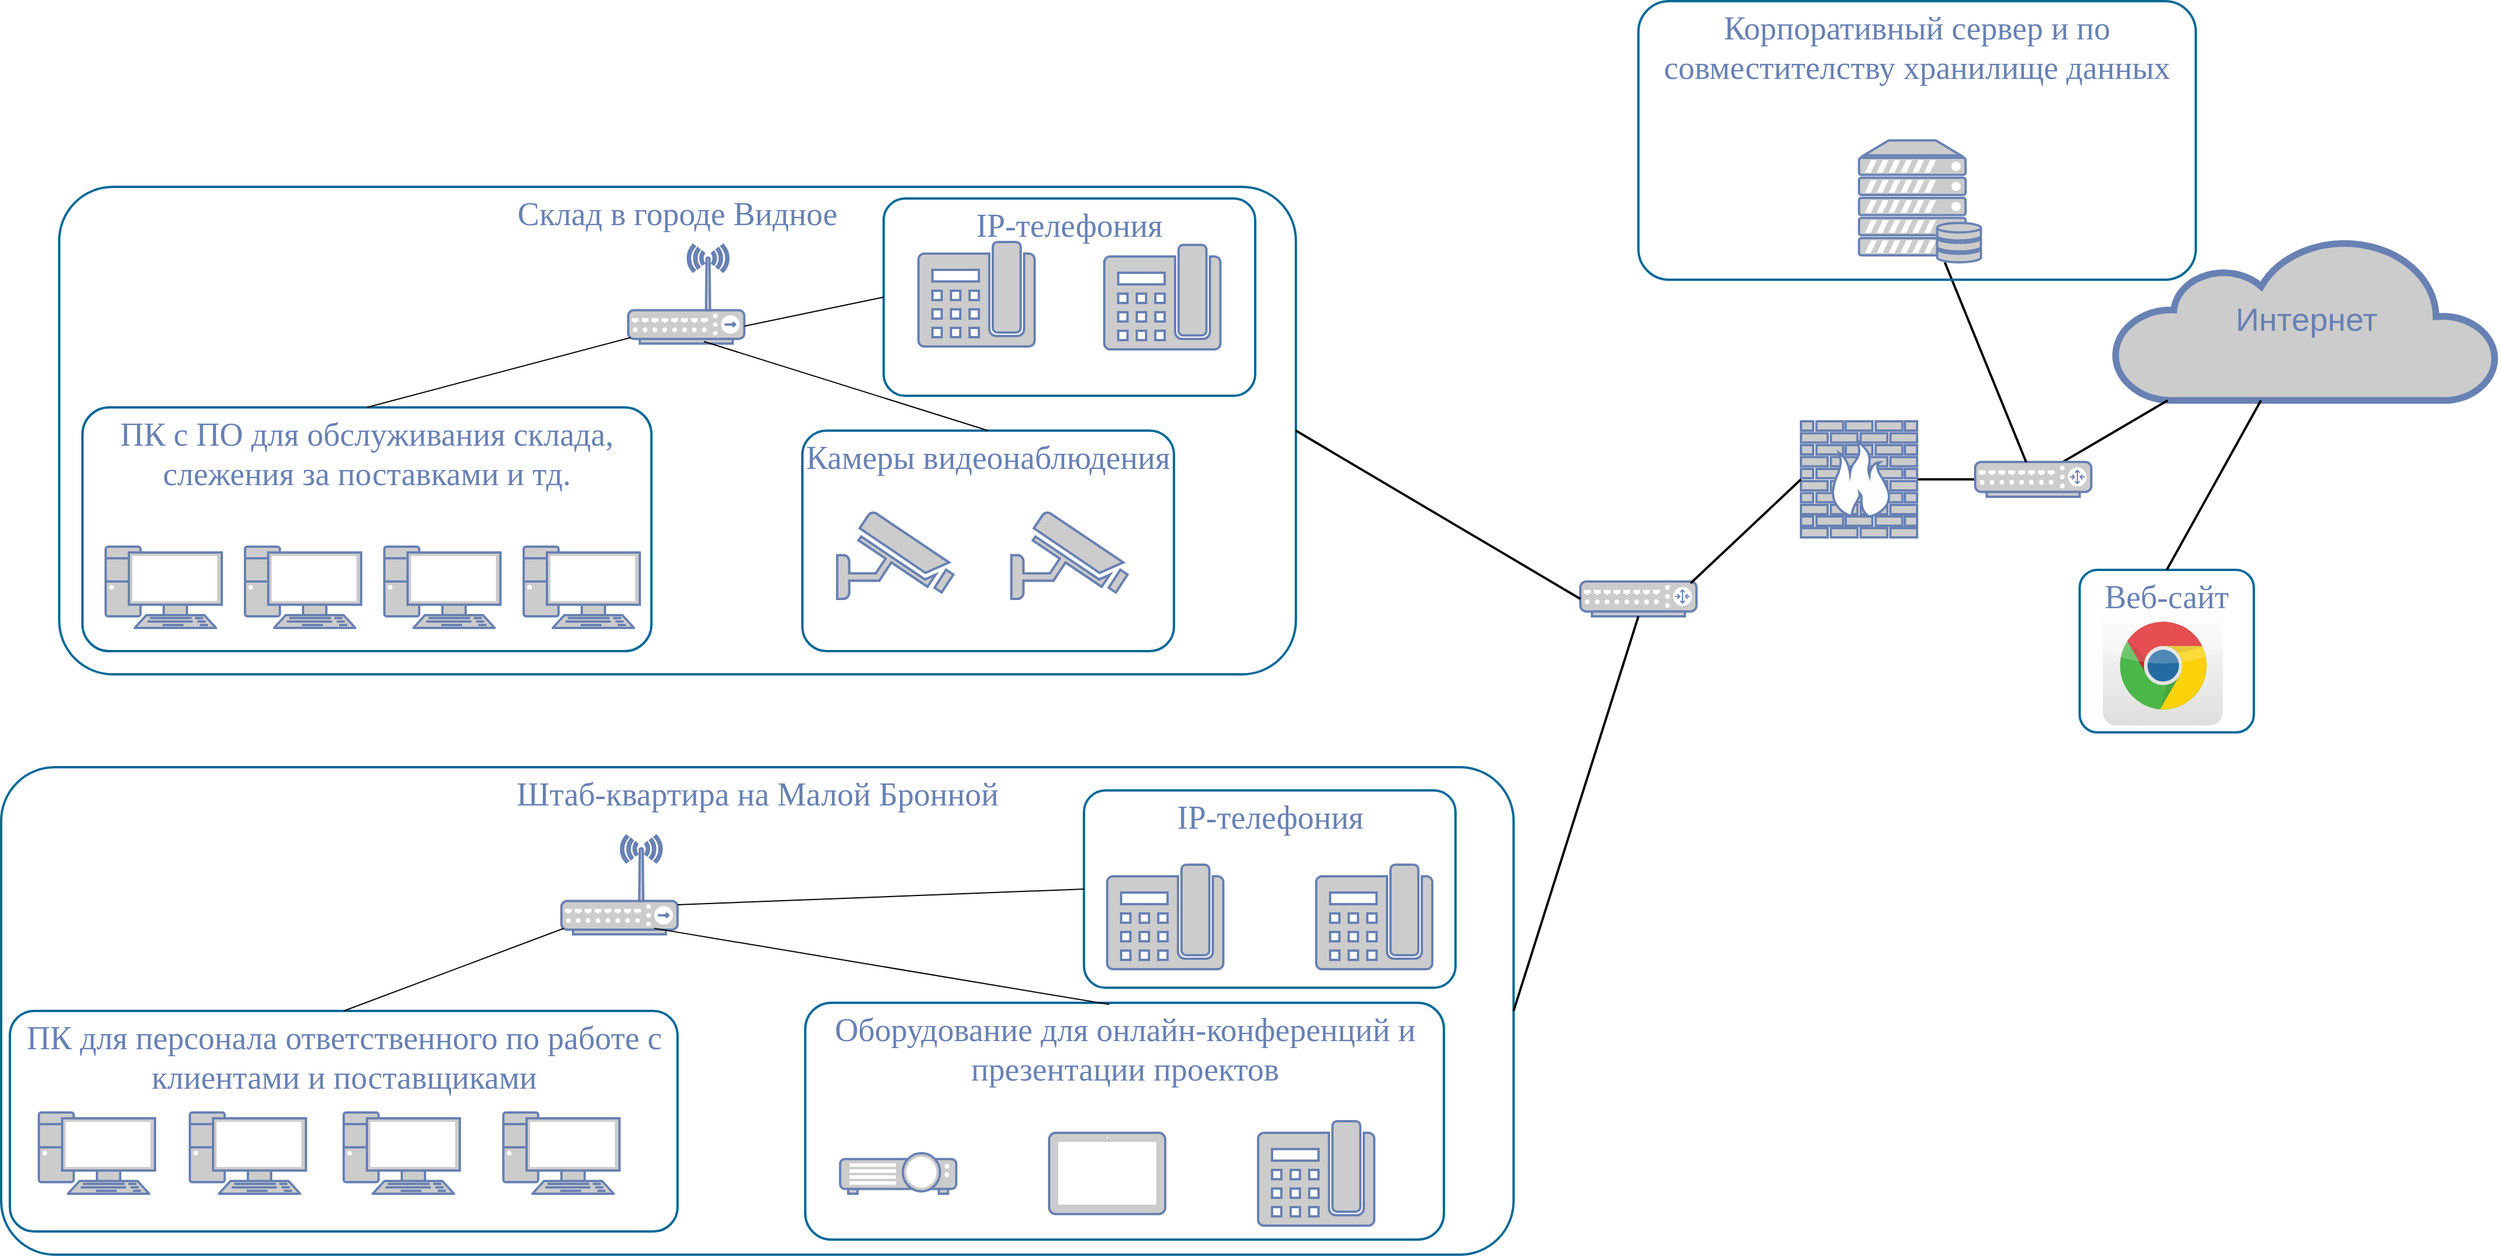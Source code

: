 <mxfile version="20.3.2" type="github"><diagram name="Page-1" id="bfe91b75-5d2c-26a0-9c1d-138518896778"><mxGraphModel dx="1117" dy="1705" grid="1" gridSize="10" guides="1" tooltips="1" connect="1" arrows="1" fold="1" page="1" pageScale="1" pageWidth="1100" pageHeight="850" background="none" math="0" shadow="0"><root><mxCell id="0"/><mxCell id="1" parent="0"/><mxCell id="7c3789c024ecab99-78" value="Штаб-квартира на Малой Бронной" style="rounded=1;whiteSpace=wrap;html=1;shadow=0;comic=0;strokeColor=#036897;strokeWidth=2;fillColor=none;fontFamily=Verdana;fontSize=28;fontColor=#6881B3;align=center;arcSize=11;verticalAlign=top;" parent="1" vertex="1"><mxGeometry x="20" y="590" width="1302.5" height="420" as="geometry"/></mxCell><mxCell id="7c3789c024ecab99-55" style="edgeStyle=none;html=1;labelBackgroundColor=none;endArrow=none;endFill=0;strokeWidth=2;fontFamily=Verdana;fontSize=28;fontColor=#6881B3;" parent="1" source="7c3789c024ecab99-8" target="7c3789c024ecab99-54" edge="1"><mxGeometry relative="1" as="geometry"><mxPoint x="1740" y="282.0" as="targetPoint"/></mxGeometry></mxCell><mxCell id="7c3789c024ecab99-8" value="" style="fontColor=#0066CC;verticalAlign=top;verticalLabelPosition=bottom;labelPosition=center;align=center;html=1;fillColor=#CCCCCC;strokeColor=#6881B3;gradientColor=none;gradientDirection=north;strokeWidth=2;shape=mxgraph.networks.firewall;rounded=0;shadow=0;comic=0;" parent="1" vertex="1"><mxGeometry x="1570" y="292" width="100" height="100" as="geometry"/></mxCell><mxCell id="7c3789c024ecab99-1" value="" style="fontColor=#0066CC;verticalAlign=top;verticalLabelPosition=bottom;labelPosition=center;align=center;html=1;fillColor=#CCCCCC;strokeColor=#6881B3;gradientColor=none;gradientDirection=north;strokeWidth=2;shape=mxgraph.networks.pc;rounded=0;shadow=0;comic=0;" parent="1" vertex="1"><mxGeometry x="52.5" y="887.5" width="100" height="70" as="geometry"/></mxCell><mxCell id="7c3789c024ecab99-2" value="" style="fontColor=#0066CC;verticalAlign=top;verticalLabelPosition=bottom;labelPosition=center;align=center;html=1;fillColor=#CCCCCC;strokeColor=#6881B3;gradientColor=none;gradientDirection=north;strokeWidth=2;shape=mxgraph.networks.pc;rounded=0;shadow=0;comic=0;" parent="1" vertex="1"><mxGeometry x="182.5" y="887.5" width="100" height="70" as="geometry"/></mxCell><mxCell id="7c3789c024ecab99-3" value="" style="fontColor=#0066CC;verticalAlign=top;verticalLabelPosition=bottom;labelPosition=center;align=center;html=1;fillColor=#CCCCCC;strokeColor=#6881B3;gradientColor=none;gradientDirection=north;strokeWidth=2;shape=mxgraph.networks.pc;rounded=0;shadow=0;comic=0;" parent="1" vertex="1"><mxGeometry x="315.0" y="887.5" width="100" height="70" as="geometry"/></mxCell><mxCell id="7c3789c024ecab99-9" value="" style="fontColor=#0066CC;verticalAlign=top;verticalLabelPosition=bottom;labelPosition=center;align=center;html=1;fillColor=#CCCCCC;strokeColor=#6881B3;gradientColor=none;gradientDirection=north;strokeWidth=2;shape=mxgraph.networks.wireless_hub;rounded=0;shadow=0;comic=0;" parent="1" vertex="1"><mxGeometry x="502.5" y="649" width="100" height="85" as="geometry"/></mxCell><mxCell id="7c3789c024ecab99-53" value="Интернет" style="html=1;fillColor=#CCCCCC;strokeColor=#6881B3;gradientColor=none;gradientDirection=north;strokeWidth=2;shape=mxgraph.networks.cloud;fontColor=#6881B3;rounded=0;shadow=0;comic=0;align=center;fontSize=28;" parent="1" vertex="1"><mxGeometry x="1840" y="134" width="330" height="140" as="geometry"/></mxCell><mxCell id="7c3789c024ecab99-56" style="edgeStyle=none;html=1;labelBackgroundColor=none;endArrow=none;endFill=0;strokeWidth=2;fontFamily=Verdana;fontSize=28;fontColor=#6881B3;" parent="1" source="7c3789c024ecab99-54" target="7c3789c024ecab99-53" edge="1"><mxGeometry relative="1" as="geometry"/></mxCell><mxCell id="7c3789c024ecab99-54" value="" style="fontColor=#0066CC;verticalAlign=top;verticalLabelPosition=bottom;labelPosition=center;align=center;html=1;fillColor=#CCCCCC;strokeColor=#6881B3;gradientColor=none;gradientDirection=north;strokeWidth=2;shape=mxgraph.networks.router;rounded=0;shadow=0;comic=0;" parent="1" vertex="1"><mxGeometry x="1720" y="327" width="100" height="30" as="geometry"/></mxCell><mxCell id="7c3789c024ecab99-59" style="edgeStyle=none;html=1;labelBackgroundColor=none;endArrow=none;endFill=0;strokeWidth=2;fontFamily=Verdana;fontSize=28;fontColor=#6881B3;" parent="1" source="7c3789c024ecab99-58" target="7c3789c024ecab99-54" edge="1"><mxGeometry relative="1" as="geometry"><mxPoint x="1650" y="272" as="targetPoint"/></mxGeometry></mxCell><mxCell id="7c3789c024ecab99-58" value="" style="fontColor=#0066CC;verticalAlign=top;verticalLabelPosition=bottom;labelPosition=center;align=center;html=1;fillColor=#CCCCCC;strokeColor=#6881B3;gradientColor=none;gradientDirection=north;strokeWidth=2;shape=mxgraph.networks.server_storage;rounded=0;shadow=0;comic=0;" parent="1" vertex="1"><mxGeometry x="1620" y="50" width="105" height="105" as="geometry"/></mxCell><mxCell id="4l_jCviNUbWaywGvzGt9-1" value="Склад в городе Видное" style="rounded=1;whiteSpace=wrap;html=1;shadow=0;comic=0;strokeColor=#036897;strokeWidth=2;fillColor=none;fontFamily=Verdana;fontSize=28;fontColor=#6881B3;align=center;arcSize=11;verticalAlign=top;" parent="1" vertex="1"><mxGeometry x="70" y="90" width="1065" height="420" as="geometry"/></mxCell><mxCell id="4l_jCviNUbWaywGvzGt9-2" value="" style="fontColor=#0066CC;verticalAlign=top;verticalLabelPosition=bottom;labelPosition=center;align=center;html=1;fillColor=#CCCCCC;strokeColor=#6881B3;gradientColor=none;gradientDirection=north;strokeWidth=2;shape=mxgraph.networks.wireless_hub;rounded=0;shadow=0;comic=0;" parent="1" vertex="1"><mxGeometry x="560.0" y="140" width="100" height="85" as="geometry"/></mxCell><mxCell id="4l_jCviNUbWaywGvzGt9-3" value="" style="fontColor=#0066CC;verticalAlign=top;verticalLabelPosition=bottom;labelPosition=center;align=center;html=1;outlineConnect=0;fillColor=#CCCCCC;strokeColor=#6881B3;gradientColor=none;gradientDirection=north;strokeWidth=2;shape=mxgraph.networks.security_camera;" parent="1" vertex="1"><mxGeometry x="740" y="370" width="100" height="75" as="geometry"/></mxCell><mxCell id="4l_jCviNUbWaywGvzGt9-4" value="Камеры видеонаблюдения" style="rounded=1;whiteSpace=wrap;html=1;shadow=0;comic=0;strokeColor=#036897;strokeWidth=2;fillColor=none;fontFamily=Verdana;fontSize=28;fontColor=#6881B3;align=center;arcSize=11;verticalAlign=top;" parent="1" vertex="1"><mxGeometry x="710" y="300" width="320" height="190" as="geometry"/></mxCell><mxCell id="4l_jCviNUbWaywGvzGt9-5" value="" style="fontColor=#0066CC;verticalAlign=top;verticalLabelPosition=bottom;labelPosition=center;align=center;html=1;outlineConnect=0;fillColor=#CCCCCC;strokeColor=#6881B3;gradientColor=none;gradientDirection=north;strokeWidth=2;shape=mxgraph.networks.security_camera;" parent="1" vertex="1"><mxGeometry x="890" y="370" width="100" height="75" as="geometry"/></mxCell><mxCell id="4l_jCviNUbWaywGvzGt9-9" value="" style="endArrow=none;html=1;rounded=0;entryX=0.652;entryY=0.979;entryDx=0;entryDy=0;entryPerimeter=0;exitX=0.5;exitY=0;exitDx=0;exitDy=0;" parent="1" source="4l_jCviNUbWaywGvzGt9-4" target="4l_jCviNUbWaywGvzGt9-2" edge="1"><mxGeometry width="50" height="50" relative="1" as="geometry"><mxPoint x="420" y="620" as="sourcePoint"/><mxPoint x="470" y="570" as="targetPoint"/></mxGeometry></mxCell><mxCell id="4l_jCviNUbWaywGvzGt9-10" value="" style="fontColor=#0066CC;verticalAlign=top;verticalLabelPosition=bottom;labelPosition=center;align=center;html=1;fillColor=#CCCCCC;strokeColor=#6881B3;gradientColor=none;gradientDirection=north;strokeWidth=2;shape=mxgraph.networks.pc;rounded=0;shadow=0;comic=0;" parent="1" vertex="1"><mxGeometry x="110.0" y="400" width="100" height="70" as="geometry"/></mxCell><mxCell id="4l_jCviNUbWaywGvzGt9-12" value="" style="fontColor=#0066CC;verticalAlign=top;verticalLabelPosition=bottom;labelPosition=center;align=center;html=1;fillColor=#CCCCCC;strokeColor=#6881B3;gradientColor=none;gradientDirection=north;strokeWidth=2;shape=mxgraph.networks.pc;rounded=0;shadow=0;comic=0;" parent="1" vertex="1"><mxGeometry x="230.0" y="400" width="100" height="70" as="geometry"/></mxCell><mxCell id="4l_jCviNUbWaywGvzGt9-13" value="" style="fontColor=#0066CC;verticalAlign=top;verticalLabelPosition=bottom;labelPosition=center;align=center;html=1;fillColor=#CCCCCC;strokeColor=#6881B3;gradientColor=none;gradientDirection=north;strokeWidth=2;shape=mxgraph.networks.pc;rounded=0;shadow=0;comic=0;" parent="1" vertex="1"><mxGeometry x="350.0" y="400" width="100" height="70" as="geometry"/></mxCell><mxCell id="4l_jCviNUbWaywGvzGt9-14" value="ПК с ПО для обслуживания склада, слежения за поставками и тд." style="rounded=1;whiteSpace=wrap;html=1;shadow=0;comic=0;strokeColor=#036897;strokeWidth=2;fillColor=none;fontFamily=Verdana;fontSize=28;fontColor=#6881B3;align=center;arcSize=11;verticalAlign=top;" parent="1" vertex="1"><mxGeometry x="90" y="280" width="490" height="210" as="geometry"/></mxCell><mxCell id="4l_jCviNUbWaywGvzGt9-15" value="" style="fontColor=#0066CC;verticalAlign=top;verticalLabelPosition=bottom;labelPosition=center;align=center;html=1;fillColor=#CCCCCC;strokeColor=#6881B3;gradientColor=none;gradientDirection=north;strokeWidth=2;shape=mxgraph.networks.pc;rounded=0;shadow=0;comic=0;" parent="1" vertex="1"><mxGeometry x="470.0" y="400" width="100" height="70" as="geometry"/></mxCell><mxCell id="4l_jCviNUbWaywGvzGt9-16" value="" style="endArrow=none;html=1;rounded=0;entryX=0.5;entryY=0;entryDx=0;entryDy=0;exitX=0.02;exitY=0.94;exitDx=0;exitDy=0;exitPerimeter=0;" parent="1" source="4l_jCviNUbWaywGvzGt9-2" target="4l_jCviNUbWaywGvzGt9-14" edge="1"><mxGeometry width="50" height="50" relative="1" as="geometry"><mxPoint x="540" y="246.79" as="sourcePoint"/><mxPoint x="295.2" y="170.005" as="targetPoint"/></mxGeometry></mxCell><mxCell id="4l_jCviNUbWaywGvzGt9-17" value="" style="fontColor=#0066CC;verticalAlign=top;verticalLabelPosition=bottom;labelPosition=center;align=center;html=1;outlineConnect=0;fillColor=#CCCCCC;strokeColor=#6881B3;gradientColor=none;gradientDirection=north;strokeWidth=2;shape=mxgraph.networks.phone_2;" parent="1" vertex="1"><mxGeometry x="810" y="137.5" width="100" height="90" as="geometry"/></mxCell><mxCell id="4l_jCviNUbWaywGvzGt9-18" value="" style="fontColor=#0066CC;verticalAlign=top;verticalLabelPosition=bottom;labelPosition=center;align=center;html=1;outlineConnect=0;fillColor=#CCCCCC;strokeColor=#6881B3;gradientColor=none;gradientDirection=north;strokeWidth=2;shape=mxgraph.networks.phone_2;" parent="1" vertex="1"><mxGeometry x="970" y="140" width="100" height="90" as="geometry"/></mxCell><mxCell id="4l_jCviNUbWaywGvzGt9-19" value="IP-телефония" style="rounded=1;whiteSpace=wrap;html=1;shadow=0;comic=0;strokeColor=#036897;strokeWidth=2;fillColor=none;fontFamily=Verdana;fontSize=28;fontColor=#6881B3;align=center;arcSize=11;verticalAlign=top;" parent="1" vertex="1"><mxGeometry x="780" y="100" width="320" height="170" as="geometry"/></mxCell><mxCell id="4l_jCviNUbWaywGvzGt9-20" value="" style="endArrow=none;html=1;rounded=0;exitX=0;exitY=0.5;exitDx=0;exitDy=0;" parent="1" source="4l_jCviNUbWaywGvzGt9-19" edge="1"><mxGeometry width="50" height="50" relative="1" as="geometry"><mxPoint x="904.8" y="286.79" as="sourcePoint"/><mxPoint x="660" y="210" as="targetPoint"/></mxGeometry></mxCell><mxCell id="4l_jCviNUbWaywGvzGt9-21" value="IP-телефония" style="rounded=1;whiteSpace=wrap;html=1;shadow=0;comic=0;strokeColor=#036897;strokeWidth=2;fillColor=none;fontFamily=Verdana;fontSize=28;fontColor=#6881B3;align=center;arcSize=11;verticalAlign=top;" parent="1" vertex="1"><mxGeometry x="952.5" y="610" width="320" height="170" as="geometry"/></mxCell><mxCell id="4l_jCviNUbWaywGvzGt9-24" value="" style="fontColor=#0066CC;verticalAlign=top;verticalLabelPosition=bottom;labelPosition=center;align=center;html=1;outlineConnect=0;fillColor=#CCCCCC;strokeColor=#6881B3;gradientColor=none;gradientDirection=north;strokeWidth=2;shape=mxgraph.networks.phone_2;" parent="1" vertex="1"><mxGeometry x="972.5" y="674" width="100" height="90" as="geometry"/></mxCell><mxCell id="4l_jCviNUbWaywGvzGt9-25" value="" style="fontColor=#0066CC;verticalAlign=top;verticalLabelPosition=bottom;labelPosition=center;align=center;html=1;outlineConnect=0;fillColor=#CCCCCC;strokeColor=#6881B3;gradientColor=none;gradientDirection=north;strokeWidth=2;shape=mxgraph.networks.phone_2;" parent="1" vertex="1"><mxGeometry x="1152.5" y="674" width="100" height="90" as="geometry"/></mxCell><mxCell id="4l_jCviNUbWaywGvzGt9-26" value="ПК для персонала ответственного по работе с клиентами и поставщиками" style="rounded=1;whiteSpace=wrap;html=1;shadow=0;comic=0;strokeColor=#036897;strokeWidth=2;fillColor=none;fontFamily=Verdana;fontSize=28;fontColor=#6881B3;align=center;arcSize=11;verticalAlign=top;" parent="1" vertex="1"><mxGeometry x="27.5" y="800" width="575" height="190" as="geometry"/></mxCell><mxCell id="4l_jCviNUbWaywGvzGt9-27" value="" style="fontColor=#0066CC;verticalAlign=top;verticalLabelPosition=bottom;labelPosition=center;align=center;html=1;fillColor=#CCCCCC;strokeColor=#6881B3;gradientColor=none;gradientDirection=north;strokeWidth=2;shape=mxgraph.networks.pc;rounded=0;shadow=0;comic=0;" parent="1" vertex="1"><mxGeometry x="452.5" y="887.5" width="100" height="70" as="geometry"/></mxCell><mxCell id="4l_jCviNUbWaywGvzGt9-28" value="" style="endArrow=none;html=1;rounded=0;exitX=0.5;exitY=0;exitDx=0;exitDy=0;entryX=0.02;entryY=0.94;entryDx=0;entryDy=0;entryPerimeter=0;" parent="1" source="4l_jCviNUbWaywGvzGt9-26" target="7c3789c024ecab99-9" edge="1"><mxGeometry width="50" height="50" relative="1" as="geometry"><mxPoint x="632.5" y="780" as="sourcePoint"/><mxPoint x="682.5" y="730" as="targetPoint"/></mxGeometry></mxCell><mxCell id="4l_jCviNUbWaywGvzGt9-29" value="" style="fontColor=#0066CC;verticalAlign=top;verticalLabelPosition=bottom;labelPosition=center;align=center;html=1;outlineConnect=0;fillColor=#CCCCCC;strokeColor=#6881B3;gradientColor=none;gradientDirection=north;strokeWidth=2;shape=mxgraph.networks.video_projector;" parent="1" vertex="1"><mxGeometry x="742.5" y="922.5" width="100" height="35" as="geometry"/></mxCell><mxCell id="4l_jCviNUbWaywGvzGt9-30" value="" style="fontColor=#0066CC;verticalAlign=top;verticalLabelPosition=bottom;labelPosition=center;align=center;html=1;outlineConnect=0;fillColor=#CCCCCC;strokeColor=#6881B3;gradientColor=none;gradientDirection=north;strokeWidth=2;shape=mxgraph.networks.tablet;" parent="1" vertex="1"><mxGeometry x="922.5" y="905" width="100" height="70" as="geometry"/></mxCell><mxCell id="4l_jCviNUbWaywGvzGt9-31" value="" style="fontColor=#0066CC;verticalAlign=top;verticalLabelPosition=bottom;labelPosition=center;align=center;html=1;outlineConnect=0;fillColor=#CCCCCC;strokeColor=#6881B3;gradientColor=none;gradientDirection=north;strokeWidth=2;shape=mxgraph.networks.phone_2;" parent="1" vertex="1"><mxGeometry x="1102.5" y="895" width="100" height="90" as="geometry"/></mxCell><mxCell id="4l_jCviNUbWaywGvzGt9-32" value="Оборудование для онлайн-конференций и презентации проектов" style="rounded=1;whiteSpace=wrap;html=1;shadow=0;comic=0;strokeColor=#036897;strokeWidth=2;fillColor=none;fontFamily=Verdana;fontSize=28;fontColor=#6881B3;align=center;arcSize=11;verticalAlign=top;" parent="1" vertex="1"><mxGeometry x="712.5" y="793" width="550" height="204" as="geometry"/></mxCell><mxCell id="4l_jCviNUbWaywGvzGt9-34" value="" style="endArrow=none;html=1;rounded=0;exitX=0.8;exitY=0.939;exitDx=0;exitDy=0;entryX=0.476;entryY=0.007;entryDx=0;entryDy=0;entryPerimeter=0;exitPerimeter=0;" parent="1" source="7c3789c024ecab99-9" target="4l_jCviNUbWaywGvzGt9-32" edge="1"><mxGeometry width="50" height="50" relative="1" as="geometry"><mxPoint x="633" y="807" as="sourcePoint"/><mxPoint x="822.5" y="735.9" as="targetPoint"/></mxGeometry></mxCell><mxCell id="4l_jCviNUbWaywGvzGt9-35" value="" style="fontColor=#0066CC;verticalAlign=top;verticalLabelPosition=bottom;labelPosition=center;align=center;html=1;fillColor=#CCCCCC;strokeColor=#6881B3;gradientColor=none;gradientDirection=north;strokeWidth=2;shape=mxgraph.networks.router;rounded=0;shadow=0;comic=0;" parent="1" vertex="1"><mxGeometry x="1380" y="430" width="100" height="30" as="geometry"/></mxCell><mxCell id="4l_jCviNUbWaywGvzGt9-40" value="Корпоративный сервер и по совместителству хранилище данных" style="rounded=1;whiteSpace=wrap;html=1;shadow=0;comic=0;strokeColor=#036897;strokeWidth=2;fillColor=none;fontFamily=Verdana;fontSize=28;fontColor=#6881B3;align=center;arcSize=11;verticalAlign=top;" parent="1" vertex="1"><mxGeometry x="1430" y="-70" width="480" height="240" as="geometry"/></mxCell><mxCell id="4l_jCviNUbWaywGvzGt9-41" style="edgeStyle=none;html=1;labelBackgroundColor=none;endArrow=none;endFill=0;strokeWidth=2;fontFamily=Verdana;fontSize=28;fontColor=#6881B3;exitX=1;exitY=0.5;exitDx=0;exitDy=0;entryX=0.5;entryY=1;entryDx=0;entryDy=0;entryPerimeter=0;" parent="1" source="7c3789c024ecab99-78" target="4l_jCviNUbWaywGvzGt9-35" edge="1"><mxGeometry relative="1" as="geometry"><mxPoint x="1370.003" y="800" as="sourcePoint"/><mxPoint x="1460.257" y="747" as="targetPoint"/></mxGeometry></mxCell><mxCell id="4l_jCviNUbWaywGvzGt9-42" style="edgeStyle=none;html=1;labelBackgroundColor=none;endArrow=none;endFill=0;strokeWidth=2;fontFamily=Verdana;fontSize=28;fontColor=#6881B3;exitX=1;exitY=0.5;exitDx=0;exitDy=0;entryX=0;entryY=0.5;entryDx=0;entryDy=0;entryPerimeter=0;" parent="1" source="4l_jCviNUbWaywGvzGt9-1" target="4l_jCviNUbWaywGvzGt9-35" edge="1"><mxGeometry relative="1" as="geometry"><mxPoint x="1230" y="410" as="sourcePoint"/><mxPoint x="1337.5" y="70" as="targetPoint"/></mxGeometry></mxCell><mxCell id="4l_jCviNUbWaywGvzGt9-43" style="edgeStyle=none;html=1;labelBackgroundColor=none;endArrow=none;endFill=0;strokeWidth=2;fontFamily=Verdana;fontSize=28;fontColor=#6881B3;exitX=0.95;exitY=0.05;exitDx=0;exitDy=0;entryX=0;entryY=0.5;entryDx=0;entryDy=0;entryPerimeter=0;exitPerimeter=0;" parent="1" source="4l_jCviNUbWaywGvzGt9-35" target="7c3789c024ecab99-8" edge="1"><mxGeometry relative="1" as="geometry"><mxPoint x="1430" y="785" as="sourcePoint"/><mxPoint x="1537.5" y="445" as="targetPoint"/></mxGeometry></mxCell><mxCell id="4l_jCviNUbWaywGvzGt9-44" value="" style="endArrow=none;html=1;rounded=0;exitX=1;exitY=0.7;exitDx=0;exitDy=0;entryX=0;entryY=0.5;entryDx=0;entryDy=0;exitPerimeter=0;" parent="1" source="7c3789c024ecab99-9" target="4l_jCviNUbWaywGvzGt9-21" edge="1"><mxGeometry width="50" height="50" relative="1" as="geometry"><mxPoint x="602.5" y="662.195" as="sourcePoint"/><mxPoint x="994.3" y="727.808" as="targetPoint"/></mxGeometry></mxCell><mxCell id="4l_jCviNUbWaywGvzGt9-45" value="" style="dashed=0;outlineConnect=0;html=1;align=center;labelPosition=center;verticalLabelPosition=bottom;verticalAlign=top;shape=mxgraph.webicons.chrome;gradientColor=#DFDEDE" parent="1" vertex="1"><mxGeometry x="1830" y="450" width="103.2" height="104" as="geometry"/></mxCell><mxCell id="4l_jCviNUbWaywGvzGt9-46" value="Веб-сайт" style="rounded=1;whiteSpace=wrap;html=1;shadow=0;comic=0;strokeColor=#036897;strokeWidth=2;fillColor=none;fontFamily=Verdana;fontSize=28;fontColor=#6881B3;align=center;arcSize=11;verticalAlign=top;" parent="1" vertex="1"><mxGeometry x="1810" y="420" width="150" height="140" as="geometry"/></mxCell><mxCell id="4l_jCviNUbWaywGvzGt9-47" style="edgeStyle=none;html=1;labelBackgroundColor=none;endArrow=none;endFill=0;strokeWidth=2;fontFamily=Verdana;fontSize=28;fontColor=#6881B3;exitX=0.5;exitY=0;exitDx=0;exitDy=0;" parent="1" source="4l_jCviNUbWaywGvzGt9-46" target="7c3789c024ecab99-53" edge="1"><mxGeometry relative="1" as="geometry"><mxPoint x="1910" y="620" as="sourcePoint"/><mxPoint x="2017.5" y="280" as="targetPoint"/></mxGeometry></mxCell></root></mxGraphModel></diagram></mxfile>